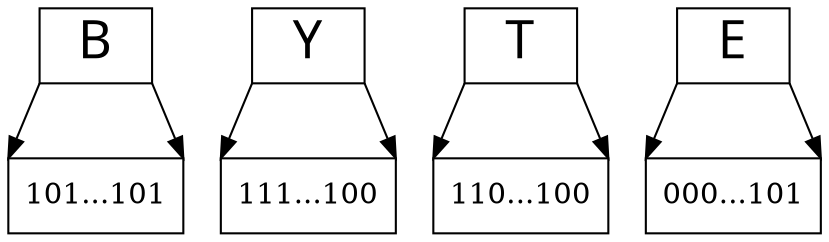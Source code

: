 digraph G {
    splines=line
    node [shape=box];
    B [label=<<FONT POINT-SIZE="25" FACE="boldfontname">B</FONT>>];
    Y [label=<<FONT POINT-SIZE="25" FACE="boldfontname">Y</FONT>>];
    T [label=<<FONT POINT-SIZE="25" FACE="boldfontname">T</FONT>>];
    E [label=<<FONT POINT-SIZE="25" FACE="boldfontname">E</FONT>>];
    {rank=same; B  Y  T  E}

    B:sw -> "101...101":nw;
    B:se -> "101...101":ne;
    Y:sw -> "111...100":nw;
    Y:se -> "111...100":ne;
    T:sw -> "110...100":nw;
    T:se -> "110...100":ne;
    E:sw -> "000...101":nw;
    E:se -> "000...101":ne;
}